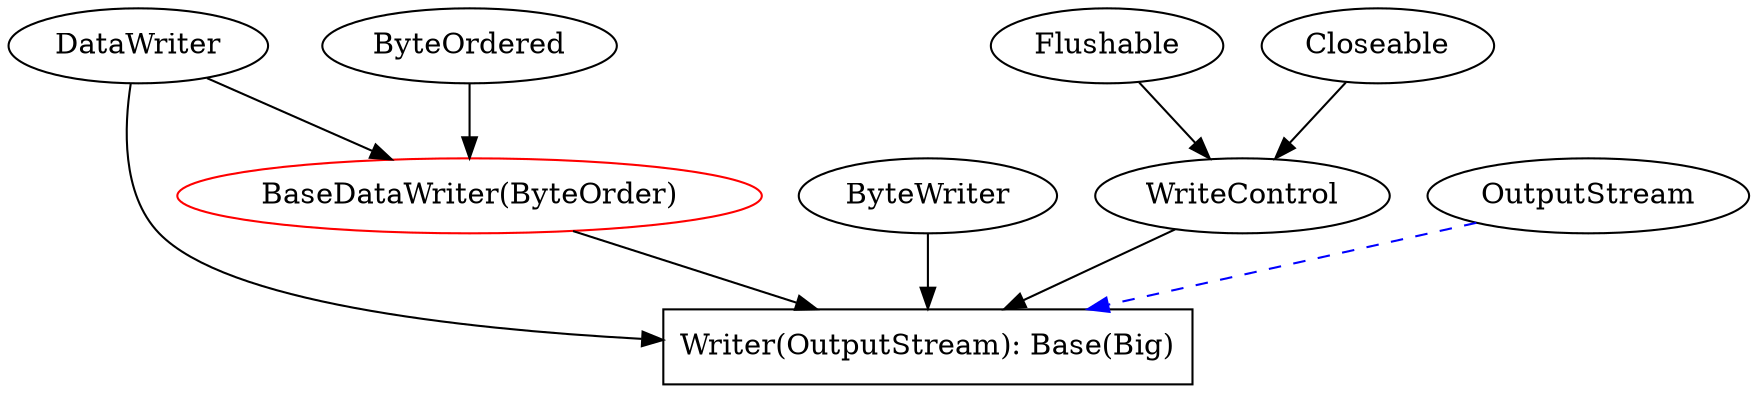 digraph BinarieWriterInterface {
  DataWriter; ByteWriter; WriteControl;
    Flushable -> WriteControl;
    Closeable -> WriteControl;
  BaseDataWriter [label="BaseDataWriter(ByteOrder)", color=red];
    ByteOrdered -> BaseDataWriter;
    DataWriter -> BaseDataWriter;
  Writer [label="Writer(OutputStream): Base(Big)", shape=record];
  BaseDataWriter -> Writer;

  DataWriter -> Writer;
  ByteWriter -> Writer;
  WriteControl -> Writer;
  OutputStream -> Writer [style=dashed, color=blue];
}
